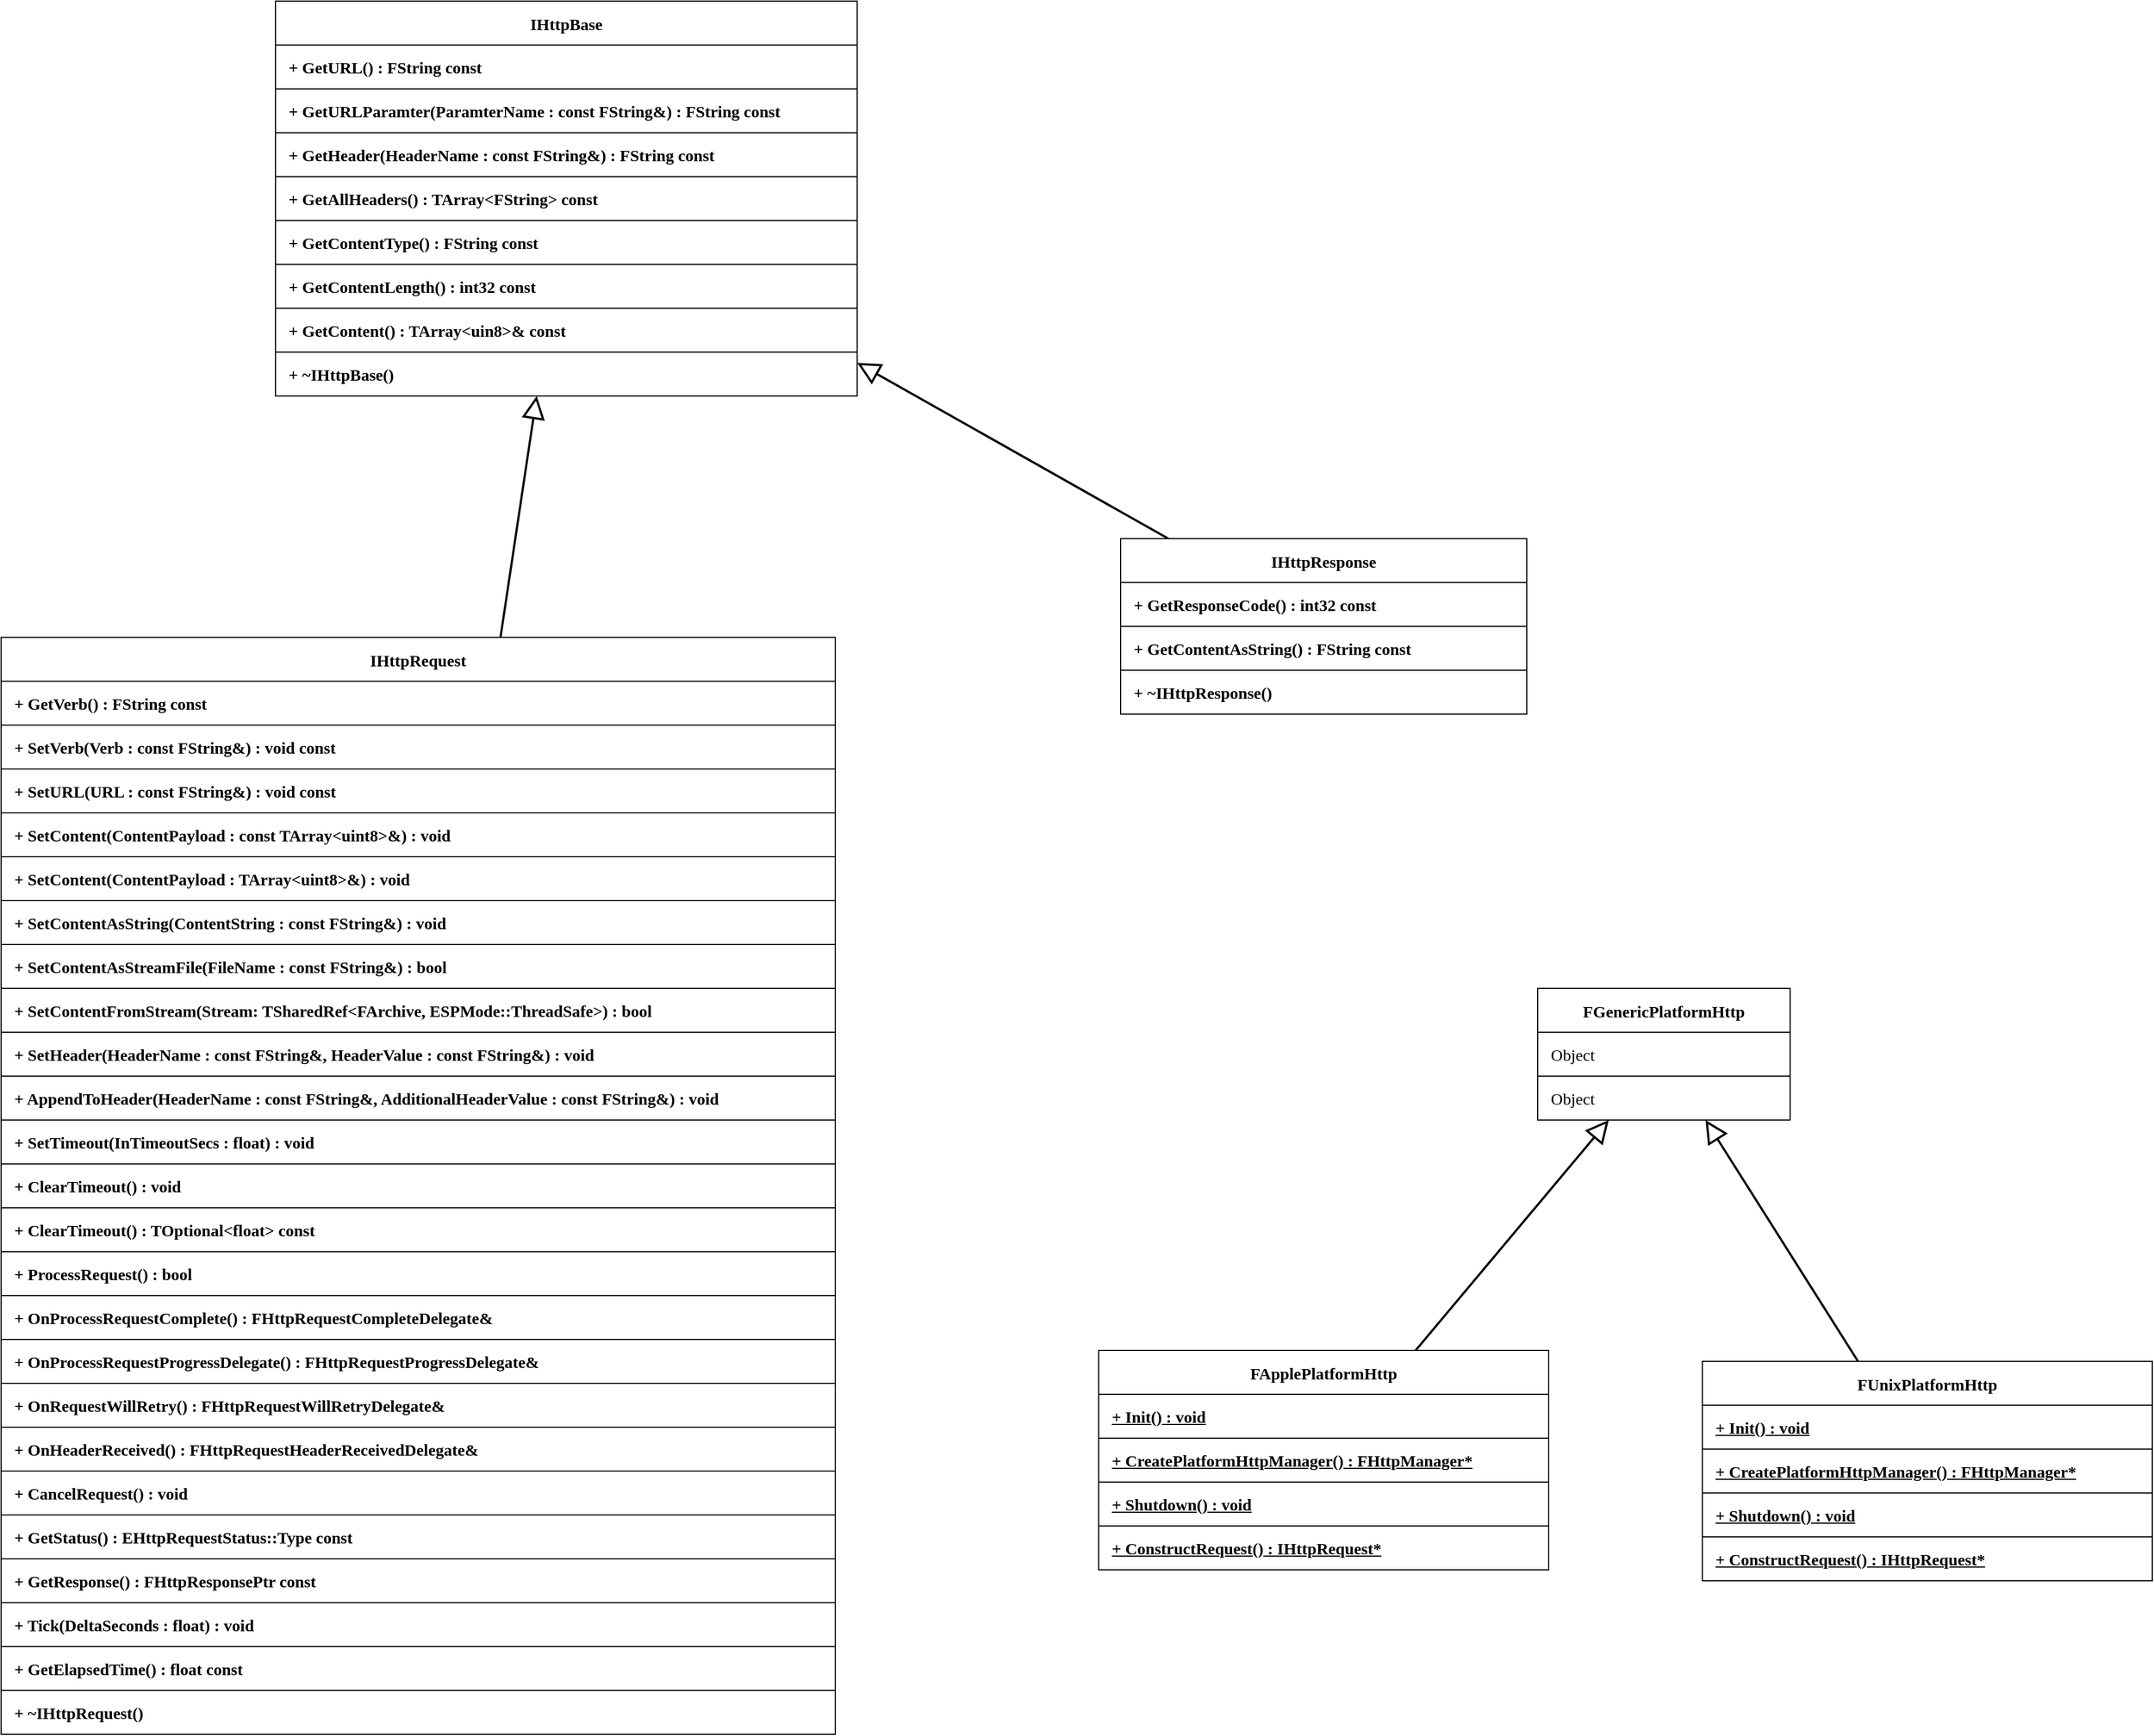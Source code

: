 <mxfile version="16.0.2" type="device"><diagram id="HJBbJrdxZ9l5oqJZkz-w" name="Page-1"><mxGraphModel dx="2840" dy="1915" grid="1" gridSize="10" guides="1" tooltips="1" connect="1" arrows="1" fold="1" page="1" pageScale="1" pageWidth="827" pageHeight="1169" math="0" shadow="0"><root><mxCell id="0"/><mxCell id="1" parent="0"/><mxCell id="HCcss6NeqJvMl50wc08e-10" value="" style="rounded=1;orthogonalLoop=1;jettySize=auto;html=1;fontFamily=Comic Sans MS;fontSize=15;strokeWidth=2;endSize=16;endArrow=block;endFill=0;" edge="1" parent="1" source="HCcss6NeqJvMl50wc08e-1" target="HCcss6NeqJvMl50wc08e-7"><mxGeometry relative="1" as="geometry"/></mxCell><mxCell id="HCcss6NeqJvMl50wc08e-1" value="FApplePlatformHttp" style="swimlane;fontStyle=1;align=center;verticalAlign=middle;childLayout=stackLayout;horizontal=1;startSize=40;horizontalStack=0;resizeParent=1;resizeParentMax=0;resizeLast=0;collapsible=1;marginBottom=0;fontFamily=Comic Sans MS;fontSize=15;" vertex="1" parent="1"><mxGeometry x="-90" y="440" width="410" height="200" as="geometry"/></mxCell><mxCell id="HCcss6NeqJvMl50wc08e-5" value="&lt;u&gt;+ Init() : void&lt;/u&gt;" style="html=1;fontFamily=Comic Sans MS;fontSize=15;align=left;spacingLeft=10;fontStyle=1" vertex="1" parent="HCcss6NeqJvMl50wc08e-1"><mxGeometry y="40" width="410" height="40" as="geometry"/></mxCell><mxCell id="HCcss6NeqJvMl50wc08e-11" value="&lt;u&gt;+ CreatePlatformHttpManager() : FHttpManager*&lt;/u&gt;" style="html=1;fontFamily=Comic Sans MS;fontSize=15;align=left;spacingLeft=10;fontStyle=1" vertex="1" parent="HCcss6NeqJvMl50wc08e-1"><mxGeometry y="80" width="410" height="40" as="geometry"/></mxCell><mxCell id="HCcss6NeqJvMl50wc08e-16" value="&lt;u&gt;+ Shutdown() : void&lt;/u&gt;" style="html=1;fontFamily=Comic Sans MS;fontSize=15;align=left;spacingLeft=10;fontStyle=1" vertex="1" parent="HCcss6NeqJvMl50wc08e-1"><mxGeometry y="120" width="410" height="40" as="geometry"/></mxCell><mxCell id="HCcss6NeqJvMl50wc08e-17" value="&lt;u&gt;+ ConstructRequest() : IHttpRequest*&lt;/u&gt;" style="html=1;fontFamily=Comic Sans MS;fontSize=15;align=left;spacingLeft=10;fontStyle=1" vertex="1" parent="HCcss6NeqJvMl50wc08e-1"><mxGeometry y="160" width="410" height="40" as="geometry"/></mxCell><mxCell id="HCcss6NeqJvMl50wc08e-7" value="FGenericPlatformHttp" style="swimlane;fontStyle=1;align=center;verticalAlign=middle;childLayout=stackLayout;horizontal=1;startSize=40;horizontalStack=0;resizeParent=1;resizeParentMax=0;resizeLast=0;collapsible=1;marginBottom=0;fontFamily=Comic Sans MS;fontSize=15;" vertex="1" parent="1"><mxGeometry x="310" y="110" width="230" height="120" as="geometry"/></mxCell><mxCell id="HCcss6NeqJvMl50wc08e-8" value="Object" style="html=1;fontFamily=Comic Sans MS;fontSize=15;align=left;spacingLeft=10;" vertex="1" parent="HCcss6NeqJvMl50wc08e-7"><mxGeometry y="40" width="230" height="40" as="geometry"/></mxCell><mxCell id="HCcss6NeqJvMl50wc08e-9" value="Object" style="html=1;fontFamily=Comic Sans MS;fontSize=15;align=left;spacingLeft=10;" vertex="1" parent="HCcss6NeqJvMl50wc08e-7"><mxGeometry y="80" width="230" height="40" as="geometry"/></mxCell><mxCell id="HCcss6NeqJvMl50wc08e-25" style="edgeStyle=none;rounded=1;orthogonalLoop=1;jettySize=auto;html=1;fontFamily=Comic Sans MS;fontSize=15;endArrow=block;endFill=0;endSize=16;strokeWidth=2;" edge="1" parent="1" source="HCcss6NeqJvMl50wc08e-19" target="HCcss6NeqJvMl50wc08e-7"><mxGeometry relative="1" as="geometry"/></mxCell><mxCell id="HCcss6NeqJvMl50wc08e-19" value="FUnixPlatformHttp" style="swimlane;fontStyle=1;align=center;verticalAlign=middle;childLayout=stackLayout;horizontal=1;startSize=40;horizontalStack=0;resizeParent=1;resizeParentMax=0;resizeLast=0;collapsible=1;marginBottom=0;fontFamily=Comic Sans MS;fontSize=15;" vertex="1" parent="1"><mxGeometry x="460" y="450" width="410" height="200" as="geometry"/></mxCell><mxCell id="HCcss6NeqJvMl50wc08e-20" value="&lt;u&gt;+ Init() : void&lt;/u&gt;" style="html=1;fontFamily=Comic Sans MS;fontSize=15;align=left;spacingLeft=10;fontStyle=1" vertex="1" parent="HCcss6NeqJvMl50wc08e-19"><mxGeometry y="40" width="410" height="40" as="geometry"/></mxCell><mxCell id="HCcss6NeqJvMl50wc08e-21" value="&lt;u&gt;+ CreatePlatformHttpManager() : FHttpManager*&lt;/u&gt;" style="html=1;fontFamily=Comic Sans MS;fontSize=15;align=left;spacingLeft=10;fontStyle=1" vertex="1" parent="HCcss6NeqJvMl50wc08e-19"><mxGeometry y="80" width="410" height="40" as="geometry"/></mxCell><mxCell id="HCcss6NeqJvMl50wc08e-22" value="&lt;u&gt;+ Shutdown() : void&lt;/u&gt;" style="html=1;fontFamily=Comic Sans MS;fontSize=15;align=left;spacingLeft=10;fontStyle=1" vertex="1" parent="HCcss6NeqJvMl50wc08e-19"><mxGeometry y="120" width="410" height="40" as="geometry"/></mxCell><mxCell id="HCcss6NeqJvMl50wc08e-23" value="&lt;u&gt;+ ConstructRequest() : IHttpRequest*&lt;/u&gt;" style="html=1;fontFamily=Comic Sans MS;fontSize=15;align=left;spacingLeft=10;fontStyle=1" vertex="1" parent="HCcss6NeqJvMl50wc08e-19"><mxGeometry y="160" width="410" height="40" as="geometry"/></mxCell><mxCell id="HCcss6NeqJvMl50wc08e-56" value="" style="edgeStyle=none;rounded=1;orthogonalLoop=1;jettySize=auto;html=1;fontFamily=Comic Sans MS;fontSize=15;endArrow=block;endFill=0;endSize=16;strokeWidth=2;" edge="1" parent="1" source="HCcss6NeqJvMl50wc08e-26" target="HCcss6NeqJvMl50wc08e-47"><mxGeometry relative="1" as="geometry"/></mxCell><mxCell id="HCcss6NeqJvMl50wc08e-26" value="IHttpRequest" style="swimlane;fontStyle=1;align=center;verticalAlign=middle;childLayout=stackLayout;horizontal=1;startSize=40;horizontalStack=0;resizeParent=1;resizeParentMax=0;resizeLast=0;collapsible=1;marginBottom=0;fontFamily=Comic Sans MS;fontSize=15;" vertex="1" parent="1"><mxGeometry x="-1090" y="-210" width="760" height="1000" as="geometry"/></mxCell><mxCell id="HCcss6NeqJvMl50wc08e-27" value="+ GetVerb() : FString const" style="html=1;fontFamily=Comic Sans MS;fontSize=15;align=left;spacingLeft=10;fontStyle=1" vertex="1" parent="HCcss6NeqJvMl50wc08e-26"><mxGeometry y="40" width="760" height="40" as="geometry"/></mxCell><mxCell id="HCcss6NeqJvMl50wc08e-29" value="+ SetVerb(Verb : const FString&amp;amp;) : void const" style="html=1;fontFamily=Comic Sans MS;fontSize=15;align=left;spacingLeft=10;fontStyle=1" vertex="1" parent="HCcss6NeqJvMl50wc08e-26"><mxGeometry y="80" width="760" height="40" as="geometry"/></mxCell><mxCell id="HCcss6NeqJvMl50wc08e-31" value="+ SetURL(URL : const FString&amp;amp;) : void const" style="html=1;fontFamily=Comic Sans MS;fontSize=15;align=left;spacingLeft=10;fontStyle=1" vertex="1" parent="HCcss6NeqJvMl50wc08e-26"><mxGeometry y="120" width="760" height="40" as="geometry"/></mxCell><mxCell id="HCcss6NeqJvMl50wc08e-32" value="+ SetContent(ContentPayload : const TArray&amp;lt;uint8&amp;gt;&amp;amp;) : void" style="html=1;fontFamily=Comic Sans MS;fontSize=15;align=left;spacingLeft=10;fontStyle=1" vertex="1" parent="HCcss6NeqJvMl50wc08e-26"><mxGeometry y="160" width="760" height="40" as="geometry"/></mxCell><mxCell id="HCcss6NeqJvMl50wc08e-57" value="+ SetContent(ContentPayload : TArray&amp;lt;uint8&amp;gt;&amp;amp;) : void" style="html=1;fontFamily=Comic Sans MS;fontSize=15;align=left;spacingLeft=10;fontStyle=1" vertex="1" parent="HCcss6NeqJvMl50wc08e-26"><mxGeometry y="200" width="760" height="40" as="geometry"/></mxCell><mxCell id="HCcss6NeqJvMl50wc08e-58" value="+ SetContentAsString(ContentString : const FString&amp;amp;) : void" style="html=1;fontFamily=Comic Sans MS;fontSize=15;align=left;spacingLeft=10;fontStyle=1" vertex="1" parent="HCcss6NeqJvMl50wc08e-26"><mxGeometry y="240" width="760" height="40" as="geometry"/></mxCell><mxCell id="HCcss6NeqJvMl50wc08e-59" value="+ SetContentAsStreamFile(FileName : const FString&amp;amp;) : bool" style="html=1;fontFamily=Comic Sans MS;fontSize=15;align=left;spacingLeft=10;fontStyle=1" vertex="1" parent="HCcss6NeqJvMl50wc08e-26"><mxGeometry y="280" width="760" height="40" as="geometry"/></mxCell><mxCell id="HCcss6NeqJvMl50wc08e-60" value="+ SetContentFromStream(Stream: TSharedRef&amp;lt;FArchive, ESPMode::ThreadSafe&amp;gt;) : bool" style="html=1;fontFamily=Comic Sans MS;fontSize=15;align=left;spacingLeft=10;fontStyle=1" vertex="1" parent="HCcss6NeqJvMl50wc08e-26"><mxGeometry y="320" width="760" height="40" as="geometry"/></mxCell><mxCell id="HCcss6NeqJvMl50wc08e-33" value="+ SetHeader(HeaderName : const FString&amp;amp;, HeaderValue : const FString&amp;amp;) : void" style="html=1;fontFamily=Comic Sans MS;fontSize=15;align=left;spacingLeft=10;fontStyle=1" vertex="1" parent="HCcss6NeqJvMl50wc08e-26"><mxGeometry y="360" width="760" height="40" as="geometry"/></mxCell><mxCell id="HCcss6NeqJvMl50wc08e-34" value="+ AppendToHeader(HeaderName : const FString&amp;amp;, AdditionalHeaderValue : const FString&amp;amp;) : void" style="html=1;fontFamily=Comic Sans MS;fontSize=15;align=left;spacingLeft=10;fontStyle=1" vertex="1" parent="HCcss6NeqJvMl50wc08e-26"><mxGeometry y="400" width="760" height="40" as="geometry"/></mxCell><mxCell id="HCcss6NeqJvMl50wc08e-35" value="+ SetTimeout(InTimeoutSecs : float) : void" style="html=1;fontFamily=Comic Sans MS;fontSize=15;align=left;spacingLeft=10;fontStyle=1" vertex="1" parent="HCcss6NeqJvMl50wc08e-26"><mxGeometry y="440" width="760" height="40" as="geometry"/></mxCell><mxCell id="HCcss6NeqJvMl50wc08e-61" value="+ ClearTimeout() : void" style="html=1;fontFamily=Comic Sans MS;fontSize=15;align=left;spacingLeft=10;fontStyle=1" vertex="1" parent="HCcss6NeqJvMl50wc08e-26"><mxGeometry y="480" width="760" height="40" as="geometry"/></mxCell><mxCell id="HCcss6NeqJvMl50wc08e-62" value="+ ClearTimeout() : TOptional&amp;lt;float&amp;gt; const" style="html=1;fontFamily=Comic Sans MS;fontSize=15;align=left;spacingLeft=10;fontStyle=1" vertex="1" parent="HCcss6NeqJvMl50wc08e-26"><mxGeometry y="520" width="760" height="40" as="geometry"/></mxCell><mxCell id="HCcss6NeqJvMl50wc08e-63" value="+ ProcessRequest() : bool" style="html=1;fontFamily=Comic Sans MS;fontSize=15;align=left;spacingLeft=10;fontStyle=1" vertex="1" parent="HCcss6NeqJvMl50wc08e-26"><mxGeometry y="560" width="760" height="40" as="geometry"/></mxCell><mxCell id="HCcss6NeqJvMl50wc08e-64" value="+ OnProcessRequestComplete() : FHttpRequestCompleteDelegate&amp;amp;" style="html=1;fontFamily=Comic Sans MS;fontSize=15;align=left;spacingLeft=10;fontStyle=1" vertex="1" parent="HCcss6NeqJvMl50wc08e-26"><mxGeometry y="600" width="760" height="40" as="geometry"/></mxCell><mxCell id="HCcss6NeqJvMl50wc08e-65" value="+ OnProcessRequestProgressDelegate() : FHttpRequestProgressDelegate&amp;amp;" style="html=1;fontFamily=Comic Sans MS;fontSize=15;align=left;spacingLeft=10;fontStyle=1" vertex="1" parent="HCcss6NeqJvMl50wc08e-26"><mxGeometry y="640" width="760" height="40" as="geometry"/></mxCell><mxCell id="HCcss6NeqJvMl50wc08e-66" value="+ OnRequestWillRetry() : FHttpRequestWillRetryDelegate&amp;amp;" style="html=1;fontFamily=Comic Sans MS;fontSize=15;align=left;spacingLeft=10;fontStyle=1" vertex="1" parent="HCcss6NeqJvMl50wc08e-26"><mxGeometry y="680" width="760" height="40" as="geometry"/></mxCell><mxCell id="HCcss6NeqJvMl50wc08e-67" value="+ OnHeaderReceived() : FHttpRequestHeaderReceivedDelegate&amp;amp;" style="html=1;fontFamily=Comic Sans MS;fontSize=15;align=left;spacingLeft=10;fontStyle=1" vertex="1" parent="HCcss6NeqJvMl50wc08e-26"><mxGeometry y="720" width="760" height="40" as="geometry"/></mxCell><mxCell id="HCcss6NeqJvMl50wc08e-68" value="+ CancelRequest() : void" style="html=1;fontFamily=Comic Sans MS;fontSize=15;align=left;spacingLeft=10;fontStyle=1" vertex="1" parent="HCcss6NeqJvMl50wc08e-26"><mxGeometry y="760" width="760" height="40" as="geometry"/></mxCell><mxCell id="HCcss6NeqJvMl50wc08e-69" value="+ GetStatus() : EHttpRequestStatus::Type const" style="html=1;fontFamily=Comic Sans MS;fontSize=15;align=left;spacingLeft=10;fontStyle=1" vertex="1" parent="HCcss6NeqJvMl50wc08e-26"><mxGeometry y="800" width="760" height="40" as="geometry"/></mxCell><mxCell id="HCcss6NeqJvMl50wc08e-70" value="+ GetResponse() : FHttpResponsePtr const" style="html=1;fontFamily=Comic Sans MS;fontSize=15;align=left;spacingLeft=10;fontStyle=1" vertex="1" parent="HCcss6NeqJvMl50wc08e-26"><mxGeometry y="840" width="760" height="40" as="geometry"/></mxCell><mxCell id="HCcss6NeqJvMl50wc08e-71" value="+ Tick(DeltaSeconds : float) : void" style="html=1;fontFamily=Comic Sans MS;fontSize=15;align=left;spacingLeft=10;fontStyle=1" vertex="1" parent="HCcss6NeqJvMl50wc08e-26"><mxGeometry y="880" width="760" height="40" as="geometry"/></mxCell><mxCell id="HCcss6NeqJvMl50wc08e-72" value="+ GetElapsedTime() : float const" style="html=1;fontFamily=Comic Sans MS;fontSize=15;align=left;spacingLeft=10;fontStyle=1" vertex="1" parent="HCcss6NeqJvMl50wc08e-26"><mxGeometry y="920" width="760" height="40" as="geometry"/></mxCell><mxCell id="HCcss6NeqJvMl50wc08e-36" value="+ ~IHttpRequest()" style="html=1;fontFamily=Comic Sans MS;fontSize=15;align=left;spacingLeft=10;fontStyle=1" vertex="1" parent="HCcss6NeqJvMl50wc08e-26"><mxGeometry y="960" width="760" height="40" as="geometry"/></mxCell><mxCell id="HCcss6NeqJvMl50wc08e-47" value="IHttpBase" style="swimlane;fontStyle=1;align=center;verticalAlign=middle;childLayout=stackLayout;horizontal=1;startSize=40;horizontalStack=0;resizeParent=1;resizeParentMax=0;resizeLast=0;collapsible=1;marginBottom=0;fontFamily=Comic Sans MS;fontSize=15;" vertex="1" parent="1"><mxGeometry x="-840" y="-790" width="530" height="360" as="geometry"/></mxCell><mxCell id="HCcss6NeqJvMl50wc08e-48" value="+ GetURL() : FString const" style="html=1;fontFamily=Comic Sans MS;fontSize=15;align=left;spacingLeft=10;fontStyle=1" vertex="1" parent="HCcss6NeqJvMl50wc08e-47"><mxGeometry y="40" width="530" height="40" as="geometry"/></mxCell><mxCell id="HCcss6NeqJvMl50wc08e-49" value="+ GetURLParamter(ParamterName : const FString&amp;amp;) : FString const" style="html=1;fontFamily=Comic Sans MS;fontSize=15;align=left;spacingLeft=10;fontStyle=1" vertex="1" parent="HCcss6NeqJvMl50wc08e-47"><mxGeometry y="80" width="530" height="40" as="geometry"/></mxCell><mxCell id="HCcss6NeqJvMl50wc08e-50" value="+ GetHeader(HeaderName : const FString&amp;amp;) : FString const" style="html=1;fontFamily=Comic Sans MS;fontSize=15;align=left;spacingLeft=10;fontStyle=1" vertex="1" parent="HCcss6NeqJvMl50wc08e-47"><mxGeometry y="120" width="530" height="40" as="geometry"/></mxCell><mxCell id="HCcss6NeqJvMl50wc08e-51" value="+ GetAllHeaders() : TArray&amp;lt;FString&amp;gt; const" style="html=1;fontFamily=Comic Sans MS;fontSize=15;align=left;spacingLeft=10;fontStyle=1" vertex="1" parent="HCcss6NeqJvMl50wc08e-47"><mxGeometry y="160" width="530" height="40" as="geometry"/></mxCell><mxCell id="HCcss6NeqJvMl50wc08e-52" value="+ GetContentType() : FString const" style="html=1;fontFamily=Comic Sans MS;fontSize=15;align=left;spacingLeft=10;fontStyle=1" vertex="1" parent="HCcss6NeqJvMl50wc08e-47"><mxGeometry y="200" width="530" height="40" as="geometry"/></mxCell><mxCell id="HCcss6NeqJvMl50wc08e-53" value="+ GetContentLength() : int32 const" style="html=1;fontFamily=Comic Sans MS;fontSize=15;align=left;spacingLeft=10;fontStyle=1" vertex="1" parent="HCcss6NeqJvMl50wc08e-47"><mxGeometry y="240" width="530" height="40" as="geometry"/></mxCell><mxCell id="HCcss6NeqJvMl50wc08e-54" value="+ GetContent() : TArray&amp;lt;uin8&amp;gt;&amp;amp; const" style="html=1;fontFamily=Comic Sans MS;fontSize=15;align=left;spacingLeft=10;fontStyle=1" vertex="1" parent="HCcss6NeqJvMl50wc08e-47"><mxGeometry y="280" width="530" height="40" as="geometry"/></mxCell><mxCell id="HCcss6NeqJvMl50wc08e-55" value="+ ~IHttpBase()" style="html=1;fontFamily=Comic Sans MS;fontSize=15;align=left;spacingLeft=10;fontStyle=1" vertex="1" parent="HCcss6NeqJvMl50wc08e-47"><mxGeometry y="320" width="530" height="40" as="geometry"/></mxCell><mxCell id="HCcss6NeqJvMl50wc08e-82" style="edgeStyle=none;rounded=1;orthogonalLoop=1;jettySize=auto;html=1;fontFamily=Comic Sans MS;fontSize=15;endArrow=block;endFill=0;endSize=16;strokeWidth=2;" edge="1" parent="1" source="HCcss6NeqJvMl50wc08e-73" target="HCcss6NeqJvMl50wc08e-47"><mxGeometry relative="1" as="geometry"/></mxCell><mxCell id="HCcss6NeqJvMl50wc08e-73" value="IHttpResponse" style="swimlane;fontStyle=1;align=center;verticalAlign=middle;childLayout=stackLayout;horizontal=1;startSize=40;horizontalStack=0;resizeParent=1;resizeParentMax=0;resizeLast=0;collapsible=1;marginBottom=0;fontFamily=Comic Sans MS;fontSize=15;" vertex="1" parent="1"><mxGeometry x="-70" y="-300" width="370" height="160" as="geometry"/></mxCell><mxCell id="HCcss6NeqJvMl50wc08e-74" value="+ GetResponseCode() : int32 const" style="html=1;fontFamily=Comic Sans MS;fontSize=15;align=left;spacingLeft=10;fontStyle=1" vertex="1" parent="HCcss6NeqJvMl50wc08e-73"><mxGeometry y="40" width="370" height="40" as="geometry"/></mxCell><mxCell id="HCcss6NeqJvMl50wc08e-75" value="+ GetContentAsString() : FString const" style="html=1;fontFamily=Comic Sans MS;fontSize=15;align=left;spacingLeft=10;fontStyle=1" vertex="1" parent="HCcss6NeqJvMl50wc08e-73"><mxGeometry y="80" width="370" height="40" as="geometry"/></mxCell><mxCell id="HCcss6NeqJvMl50wc08e-81" value="+ ~IHttpResponse()" style="html=1;fontFamily=Comic Sans MS;fontSize=15;align=left;spacingLeft=10;fontStyle=1" vertex="1" parent="HCcss6NeqJvMl50wc08e-73"><mxGeometry y="120" width="370" height="40" as="geometry"/></mxCell></root></mxGraphModel></diagram></mxfile>
